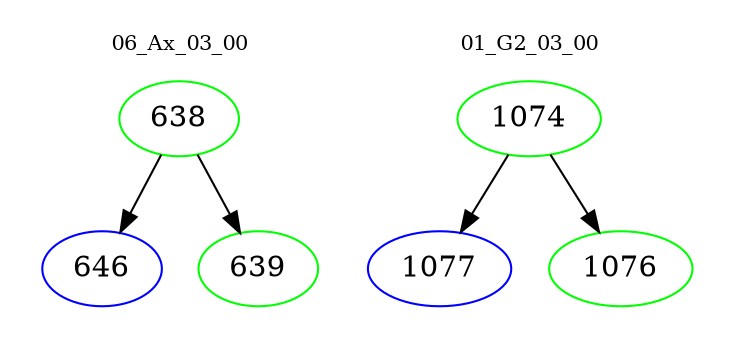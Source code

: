 digraph{
subgraph cluster_0 {
color = white
label = "06_Ax_03_00";
fontsize=10;
T0_638 [label="638", color="green"]
T0_638 -> T0_646 [color="black"]
T0_646 [label="646", color="blue"]
T0_638 -> T0_639 [color="black"]
T0_639 [label="639", color="green"]
}
subgraph cluster_1 {
color = white
label = "01_G2_03_00";
fontsize=10;
T1_1074 [label="1074", color="green"]
T1_1074 -> T1_1077 [color="black"]
T1_1077 [label="1077", color="blue"]
T1_1074 -> T1_1076 [color="black"]
T1_1076 [label="1076", color="green"]
}
}

